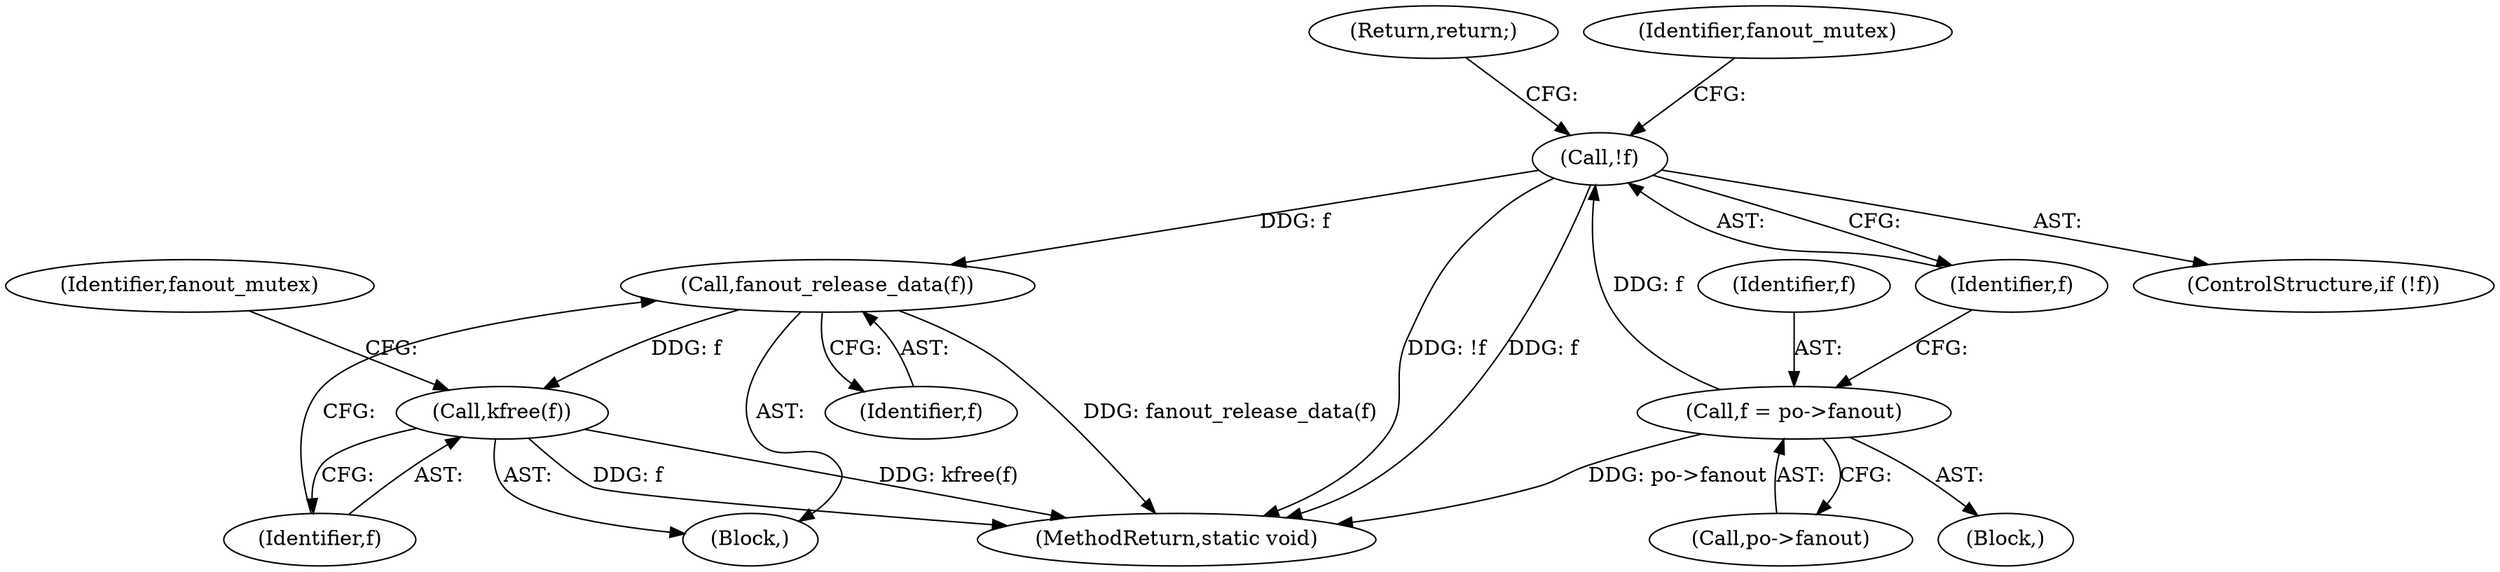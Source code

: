 digraph "0_linux_d199fab63c11998a602205f7ee7ff7c05c97164b_0@pointer" {
"1000143" [label="(Call,fanout_release_data(f))"];
"1000115" [label="(Call,!f)"];
"1000109" [label="(Call,f = po->fanout)"];
"1000145" [label="(Call,kfree(f))"];
"1000114" [label="(ControlStructure,if (!f))"];
"1000145" [label="(Call,kfree(f))"];
"1000146" [label="(Identifier,f)"];
"1000149" [label="(Identifier,fanout_mutex)"];
"1000117" [label="(Return,return;)"];
"1000159" [label="(MethodReturn,static void)"];
"1000143" [label="(Call,fanout_release_data(f))"];
"1000115" [label="(Call,!f)"];
"1000110" [label="(Identifier,f)"];
"1000102" [label="(Block,)"];
"1000111" [label="(Call,po->fanout)"];
"1000132" [label="(Block,)"];
"1000109" [label="(Call,f = po->fanout)"];
"1000116" [label="(Identifier,f)"];
"1000120" [label="(Identifier,fanout_mutex)"];
"1000144" [label="(Identifier,f)"];
"1000143" -> "1000132"  [label="AST: "];
"1000143" -> "1000144"  [label="CFG: "];
"1000144" -> "1000143"  [label="AST: "];
"1000146" -> "1000143"  [label="CFG: "];
"1000143" -> "1000159"  [label="DDG: fanout_release_data(f)"];
"1000115" -> "1000143"  [label="DDG: f"];
"1000143" -> "1000145"  [label="DDG: f"];
"1000115" -> "1000114"  [label="AST: "];
"1000115" -> "1000116"  [label="CFG: "];
"1000116" -> "1000115"  [label="AST: "];
"1000117" -> "1000115"  [label="CFG: "];
"1000120" -> "1000115"  [label="CFG: "];
"1000115" -> "1000159"  [label="DDG: !f"];
"1000115" -> "1000159"  [label="DDG: f"];
"1000109" -> "1000115"  [label="DDG: f"];
"1000109" -> "1000102"  [label="AST: "];
"1000109" -> "1000111"  [label="CFG: "];
"1000110" -> "1000109"  [label="AST: "];
"1000111" -> "1000109"  [label="AST: "];
"1000116" -> "1000109"  [label="CFG: "];
"1000109" -> "1000159"  [label="DDG: po->fanout"];
"1000145" -> "1000132"  [label="AST: "];
"1000145" -> "1000146"  [label="CFG: "];
"1000146" -> "1000145"  [label="AST: "];
"1000149" -> "1000145"  [label="CFG: "];
"1000145" -> "1000159"  [label="DDG: f"];
"1000145" -> "1000159"  [label="DDG: kfree(f)"];
}
